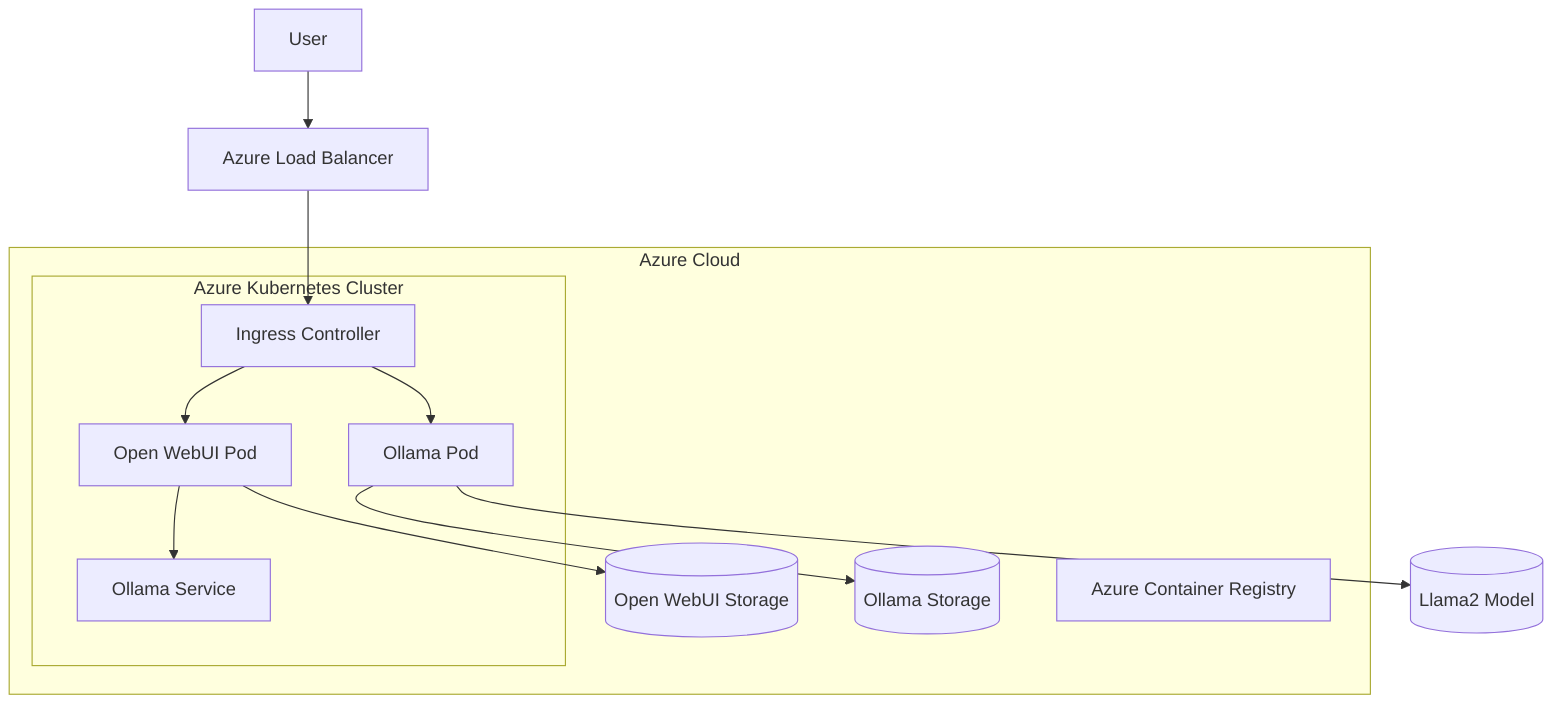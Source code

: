 graph TB
    USER[User] --> ELB[Azure Load Balancer]
    ELB --> ING[Ingress Controller]
    ING --> OPENWEBUI[Open WebUI Pod]
    ING --> OLLAMA[Ollama Pod]
    OPENWEBUI --> OLLAMA_SVC[Ollama Service]
    OLLAMA --> MODEL[(Llama2 Model)]
    OPENWEBUI --> PVC1[(Open WebUI Storage)]
    OLLAMA --> PVC2[(Ollama Storage)]
    
    subgraph K8S_Cluster[Azure Kubernetes Cluster]
        ING
        OPENWEBUI
        OLLAMA
        OLLAMA_SVC
    end
    
    subgraph Azure_Cloud[Azure Cloud]
        K8S_Cluster
        ACR[Azure Container Registry]
        PVC1
        PVC2
    end